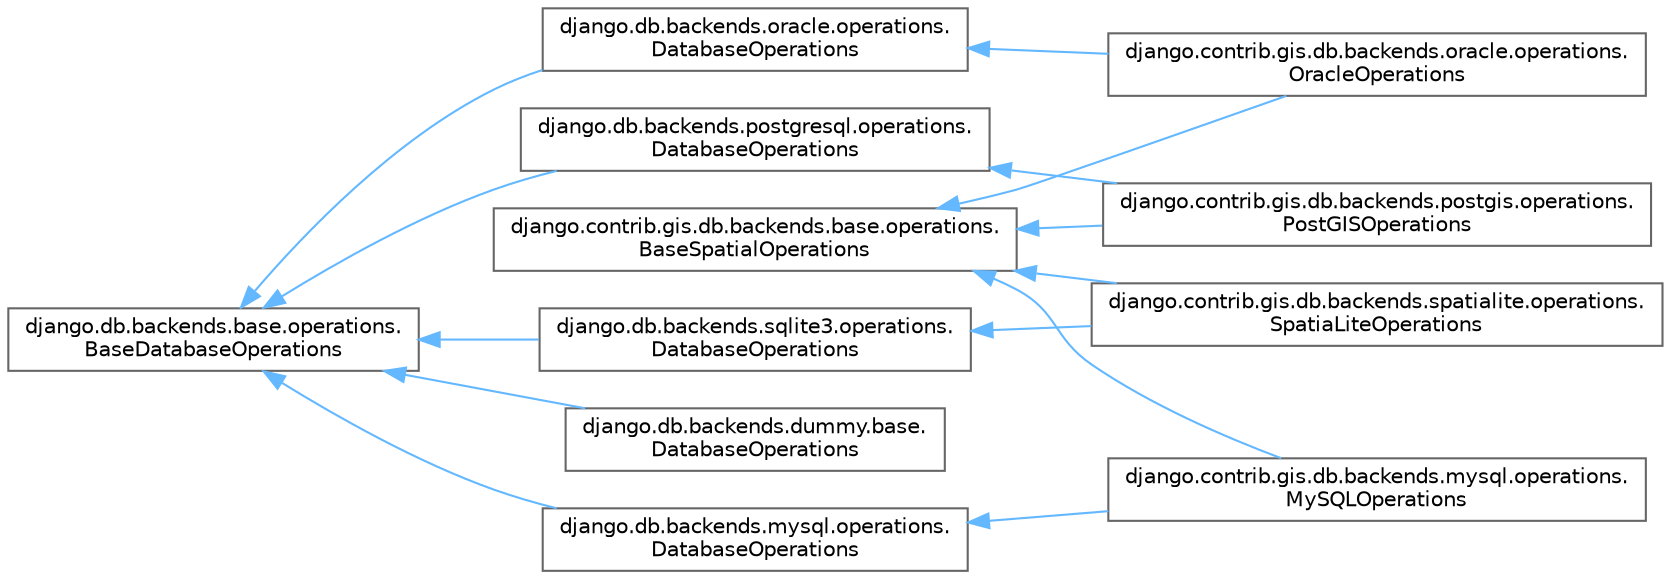 digraph "Graphical Class Hierarchy"
{
 // LATEX_PDF_SIZE
  bgcolor="transparent";
  edge [fontname=Helvetica,fontsize=10,labelfontname=Helvetica,labelfontsize=10];
  node [fontname=Helvetica,fontsize=10,shape=box,height=0.2,width=0.4];
  rankdir="LR";
  Node0 [id="Node000000",label="django.db.backends.base.operations.\lBaseDatabaseOperations",height=0.2,width=0.4,color="grey40", fillcolor="white", style="filled",URL="$classdjango_1_1db_1_1backends_1_1base_1_1operations_1_1_base_database_operations.html",tooltip=" "];
  Node0 -> Node1 [id="edge1418_Node000000_Node000001",dir="back",color="steelblue1",style="solid",tooltip=" "];
  Node1 [id="Node000001",label="django.db.backends.dummy.base.\lDatabaseOperations",height=0.2,width=0.4,color="grey40", fillcolor="white", style="filled",URL="$classdjango_1_1db_1_1backends_1_1dummy_1_1base_1_1_database_operations.html",tooltip=" "];
  Node0 -> Node2 [id="edge1419_Node000000_Node000002",dir="back",color="steelblue1",style="solid",tooltip=" "];
  Node2 [id="Node000002",label="django.db.backends.mysql.operations.\lDatabaseOperations",height=0.2,width=0.4,color="grey40", fillcolor="white", style="filled",URL="$classdjango_1_1db_1_1backends_1_1mysql_1_1operations_1_1_database_operations.html",tooltip=" "];
  Node2 -> Node3 [id="edge1420_Node000002_Node000003",dir="back",color="steelblue1",style="solid",tooltip=" "];
  Node3 [id="Node000003",label="django.contrib.gis.db.backends.mysql.operations.\lMySQLOperations",height=0.2,width=0.4,color="grey40", fillcolor="white", style="filled",URL="$classdjango_1_1contrib_1_1gis_1_1db_1_1backends_1_1mysql_1_1operations_1_1_my_s_q_l_operations.html",tooltip=" "];
  Node0 -> Node6 [id="edge1421_Node000000_Node000006",dir="back",color="steelblue1",style="solid",tooltip=" "];
  Node6 [id="Node000006",label="django.db.backends.oracle.operations.\lDatabaseOperations",height=0.2,width=0.4,color="grey40", fillcolor="white", style="filled",URL="$classdjango_1_1db_1_1backends_1_1oracle_1_1operations_1_1_database_operations.html",tooltip=" "];
  Node6 -> Node5 [id="edge1422_Node000006_Node000005",dir="back",color="steelblue1",style="solid",tooltip=" "];
  Node5 [id="Node000005",label="django.contrib.gis.db.backends.oracle.operations.\lOracleOperations",height=0.2,width=0.4,color="grey40", fillcolor="white", style="filled",URL="$classdjango_1_1contrib_1_1gis_1_1db_1_1backends_1_1oracle_1_1operations_1_1_oracle_operations.html",tooltip=" "];
  Node0 -> Node8 [id="edge1423_Node000000_Node000008",dir="back",color="steelblue1",style="solid",tooltip=" "];
  Node8 [id="Node000008",label="django.db.backends.postgresql.operations.\lDatabaseOperations",height=0.2,width=0.4,color="grey40", fillcolor="white", style="filled",URL="$classdjango_1_1db_1_1backends_1_1postgresql_1_1operations_1_1_database_operations.html",tooltip=" "];
  Node8 -> Node7 [id="edge1424_Node000008_Node000007",dir="back",color="steelblue1",style="solid",tooltip=" "];
  Node7 [id="Node000007",label="django.contrib.gis.db.backends.postgis.operations.\lPostGISOperations",height=0.2,width=0.4,color="grey40", fillcolor="white", style="filled",URL="$classdjango_1_1contrib_1_1gis_1_1db_1_1backends_1_1postgis_1_1operations_1_1_post_g_i_s_operations.html",tooltip=" "];
  Node0 -> Node10 [id="edge1425_Node000000_Node000010",dir="back",color="steelblue1",style="solid",tooltip=" "];
  Node10 [id="Node000010",label="django.db.backends.sqlite3.operations.\lDatabaseOperations",height=0.2,width=0.4,color="grey40", fillcolor="white", style="filled",URL="$classdjango_1_1db_1_1backends_1_1sqlite3_1_1operations_1_1_database_operations.html",tooltip=" "];
  Node10 -> Node9 [id="edge1426_Node000010_Node000009",dir="back",color="steelblue1",style="solid",tooltip=" "];
  Node9 [id="Node000009",label="django.contrib.gis.db.backends.spatialite.operations.\lSpatiaLiteOperations",height=0.2,width=0.4,color="grey40", fillcolor="white", style="filled",URL="$classdjango_1_1contrib_1_1gis_1_1db_1_1backends_1_1spatialite_1_1operations_1_1_spatia_lite_operations.html",tooltip=" "];
  Node4 [id="Node000004",label="django.contrib.gis.db.backends.base.operations.\lBaseSpatialOperations",height=0.2,width=0.4,color="grey40", fillcolor="white", style="filled",URL="$classdjango_1_1contrib_1_1gis_1_1db_1_1backends_1_1base_1_1operations_1_1_base_spatial_operations.html",tooltip=" "];
  Node4 -> Node3 [id="edge1427_Node000004_Node000003",dir="back",color="steelblue1",style="solid",tooltip=" "];
  Node4 -> Node5 [id="edge1428_Node000004_Node000005",dir="back",color="steelblue1",style="solid",tooltip=" "];
  Node4 -> Node7 [id="edge1429_Node000004_Node000007",dir="back",color="steelblue1",style="solid",tooltip=" "];
  Node4 -> Node9 [id="edge1430_Node000004_Node000009",dir="back",color="steelblue1",style="solid",tooltip=" "];
}
